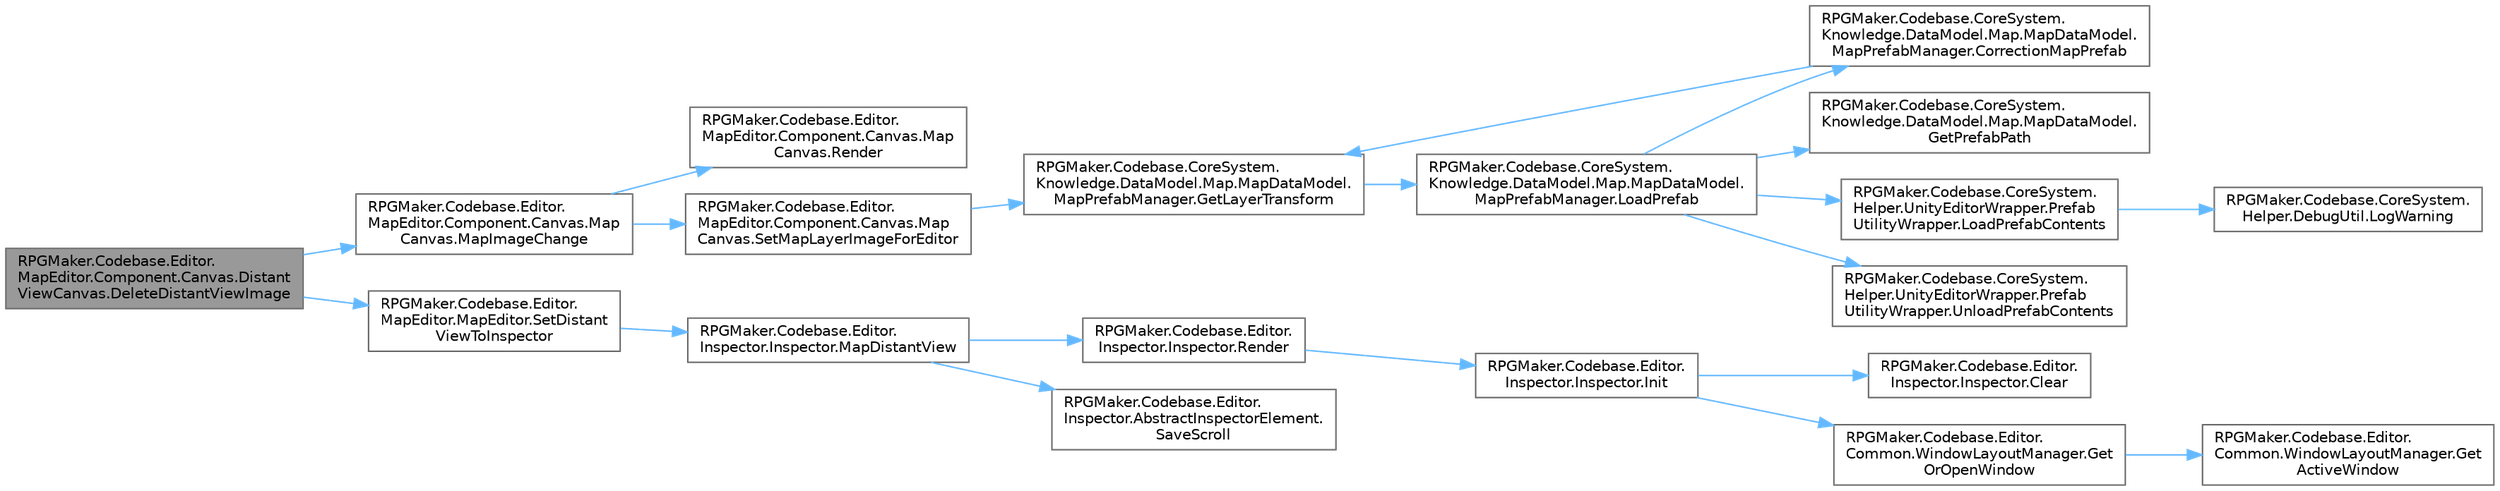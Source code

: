 digraph "RPGMaker.Codebase.Editor.MapEditor.Component.Canvas.DistantViewCanvas.DeleteDistantViewImage"
{
 // LATEX_PDF_SIZE
  bgcolor="transparent";
  edge [fontname=Helvetica,fontsize=10,labelfontname=Helvetica,labelfontsize=10];
  node [fontname=Helvetica,fontsize=10,shape=box,height=0.2,width=0.4];
  rankdir="LR";
  Node1 [id="Node000001",label="RPGMaker.Codebase.Editor.\lMapEditor.Component.Canvas.Distant\lViewCanvas.DeleteDistantViewImage",height=0.2,width=0.4,color="gray40", fillcolor="grey60", style="filled", fontcolor="black",tooltip="😁 遠景画像の削除"];
  Node1 -> Node2 [id="edge1_Node000001_Node000002",color="steelblue1",style="solid",tooltip=" "];
  Node2 [id="Node000002",label="RPGMaker.Codebase.Editor.\lMapEditor.Component.Canvas.Map\lCanvas.MapImageChange",height=0.2,width=0.4,color="grey40", fillcolor="white", style="filled",URL="$da/d63/class_r_p_g_maker_1_1_codebase_1_1_editor_1_1_map_editor_1_1_component_1_1_canvas_1_1_map_canvas.html#ae8497421fbee3fdf2c7163afe5e400fa",tooltip="😁 背景または遠景の画像設定 (表示更新あり)。"];
  Node2 -> Node3 [id="edge2_Node000002_Node000003",color="steelblue1",style="solid",tooltip=" "];
  Node3 [id="Node000003",label="RPGMaker.Codebase.Editor.\lMapEditor.Component.Canvas.Map\lCanvas.Render",height=0.2,width=0.4,color="grey40", fillcolor="white", style="filled",URL="$da/d63/class_r_p_g_maker_1_1_codebase_1_1_editor_1_1_map_editor_1_1_component_1_1_canvas_1_1_map_canvas.html#a2251fde9142862e109ac4894a3769594",tooltip="😁 マップ描画"];
  Node2 -> Node4 [id="edge3_Node000002_Node000004",color="steelblue1",style="solid",tooltip=" "];
  Node4 [id="Node000004",label="RPGMaker.Codebase.Editor.\lMapEditor.Component.Canvas.Map\lCanvas.SetMapLayerImageForEditor",height=0.2,width=0.4,color="grey40", fillcolor="white", style="filled",URL="$da/d63/class_r_p_g_maker_1_1_codebase_1_1_editor_1_1_map_editor_1_1_component_1_1_canvas_1_1_map_canvas.html#a124654a1f7c0a3a4bd272b49b6925ab5",tooltip="😁 背景または遠景の画像設定。"];
  Node4 -> Node5 [id="edge4_Node000004_Node000005",color="steelblue1",style="solid",tooltip=" "];
  Node5 [id="Node000005",label="RPGMaker.Codebase.CoreSystem.\lKnowledge.DataModel.Map.MapDataModel.\lMapPrefabManager.GetLayerTransform",height=0.2,width=0.4,color="grey40", fillcolor="white", style="filled",URL="$dd/db9/class_r_p_g_maker_1_1_codebase_1_1_core_system_1_1_knowledge_1_1_data_model_1_1_map_1_1_map_data_model_1_1_map_prefab_manager.html#aa7e10682bd9659bbf64ee1829a5e1f76",tooltip="😁 レイヤー変身取得"];
  Node5 -> Node6 [id="edge5_Node000005_Node000006",color="steelblue1",style="solid",tooltip=" "];
  Node6 [id="Node000006",label="RPGMaker.Codebase.CoreSystem.\lKnowledge.DataModel.Map.MapDataModel.\lMapPrefabManager.LoadPrefab",height=0.2,width=0.4,color="grey40", fillcolor="white", style="filled",URL="$dd/db9/class_r_p_g_maker_1_1_codebase_1_1_core_system_1_1_knowledge_1_1_data_model_1_1_map_1_1_map_data_model_1_1_map_prefab_manager.html#a242e52d6c89e04659a56c186666f512d",tooltip="😁 重いファイルは必要な時にLoadするための処理"];
  Node6 -> Node7 [id="edge6_Node000006_Node000007",color="steelblue1",style="solid",tooltip=" "];
  Node7 [id="Node000007",label="RPGMaker.Codebase.CoreSystem.\lKnowledge.DataModel.Map.MapDataModel.\lMapPrefabManager.CorrectionMapPrefab",height=0.2,width=0.4,color="grey40", fillcolor="white", style="filled",URL="$dd/db9/class_r_p_g_maker_1_1_codebase_1_1_core_system_1_1_knowledge_1_1_data_model_1_1_map_1_1_map_data_model_1_1_map_prefab_manager.html#affd4bfb9bfd560f9c7d84fc6d740123b",tooltip="😁 新規作成またはロードしたマッププレハブの内容を、使用できる状態に補正する。"];
  Node7 -> Node5 [id="edge7_Node000007_Node000005",color="steelblue1",style="solid",tooltip=" "];
  Node6 -> Node8 [id="edge8_Node000006_Node000008",color="steelblue1",style="solid",tooltip=" "];
  Node8 [id="Node000008",label="RPGMaker.Codebase.CoreSystem.\lKnowledge.DataModel.Map.MapDataModel.\lGetPrefabPath",height=0.2,width=0.4,color="grey40", fillcolor="white", style="filled",URL="$d8/d51/class_r_p_g_maker_1_1_codebase_1_1_core_system_1_1_knowledge_1_1_data_model_1_1_map_1_1_map_data_model.html#a849e43da36a49c1809353e19050800f2",tooltip="😁 プレファブ・パス取得"];
  Node6 -> Node9 [id="edge9_Node000006_Node000009",color="steelblue1",style="solid",tooltip=" "];
  Node9 [id="Node000009",label="RPGMaker.Codebase.CoreSystem.\lHelper.UnityEditorWrapper.Prefab\lUtilityWrapper.LoadPrefabContents",height=0.2,width=0.4,color="grey40", fillcolor="white", style="filled",URL="$dd/d78/class_r_p_g_maker_1_1_codebase_1_1_core_system_1_1_helper_1_1_unity_editor_wrapper_1_1_prefab_utility_wrapper.html#a0e5484709cd9d49495f730fdd7cc3e84",tooltip="😁 プレファブ内容読込"];
  Node9 -> Node10 [id="edge10_Node000009_Node000010",color="steelblue1",style="solid",tooltip=" "];
  Node10 [id="Node000010",label="RPGMaker.Codebase.CoreSystem.\lHelper.DebugUtil.LogWarning",height=0.2,width=0.4,color="grey40", fillcolor="white", style="filled",URL="$d0/dba/class_r_p_g_maker_1_1_codebase_1_1_core_system_1_1_helper_1_1_debug_util.html#a6f68e12e2f77835f0734dde740a47814",tooltip="😁 オブジェクトを文字列化して警告メッセージをUnityコンソールに表示する。"];
  Node6 -> Node11 [id="edge11_Node000006_Node000011",color="steelblue1",style="solid",tooltip=" "];
  Node11 [id="Node000011",label="RPGMaker.Codebase.CoreSystem.\lHelper.UnityEditorWrapper.Prefab\lUtilityWrapper.UnloadPrefabContents",height=0.2,width=0.4,color="grey40", fillcolor="white", style="filled",URL="$dd/d78/class_r_p_g_maker_1_1_codebase_1_1_core_system_1_1_helper_1_1_unity_editor_wrapper_1_1_prefab_utility_wrapper.html#a53bbabb88d5752c05d2c87b8c5228dec",tooltip="😁 プレファブ内容アンロード"];
  Node1 -> Node12 [id="edge12_Node000001_Node000012",color="steelblue1",style="solid",tooltip=" "];
  Node12 [id="Node000012",label="RPGMaker.Codebase.Editor.\lMapEditor.MapEditor.SetDistant\lViewToInspector",height=0.2,width=0.4,color="grey40", fillcolor="white", style="filled",URL="$d1/d2d/class_r_p_g_maker_1_1_codebase_1_1_editor_1_1_map_editor_1_1_map_editor.html#a3c6c9dc5448f8dbeadda55ad45c27c83",tooltip="😁 インスペクターに遠景を表示"];
  Node12 -> Node13 [id="edge13_Node000012_Node000013",color="steelblue1",style="solid",tooltip=" "];
  Node13 [id="Node000013",label="RPGMaker.Codebase.Editor.\lInspector.Inspector.MapDistantView",height=0.2,width=0.4,color="grey40", fillcolor="white", style="filled",URL="$d4/da1/class_r_p_g_maker_1_1_codebase_1_1_editor_1_1_inspector_1_1_inspector.html#aed9d807460f34277c7b312c61b9bbb70",tooltip="😁 遠景"];
  Node13 -> Node14 [id="edge14_Node000013_Node000014",color="steelblue1",style="solid",tooltip=" "];
  Node14 [id="Node000014",label="RPGMaker.Codebase.Editor.\lInspector.Inspector.Render",height=0.2,width=0.4,color="grey40", fillcolor="white", style="filled",URL="$d4/da1/class_r_p_g_maker_1_1_codebase_1_1_editor_1_1_inspector_1_1_inspector.html#a1b3b17d52311ea244b18b389df8c2b5c",tooltip="😁 描画"];
  Node14 -> Node15 [id="edge15_Node000014_Node000015",color="steelblue1",style="solid",tooltip=" "];
  Node15 [id="Node000015",label="RPGMaker.Codebase.Editor.\lInspector.Inspector.Init",height=0.2,width=0.4,color="grey40", fillcolor="white", style="filled",URL="$d4/da1/class_r_p_g_maker_1_1_codebase_1_1_editor_1_1_inspector_1_1_inspector.html#a9fd159ca00e34217c8748d03a72a95cc",tooltip="😁 初期化"];
  Node15 -> Node16 [id="edge16_Node000015_Node000016",color="steelblue1",style="solid",tooltip=" "];
  Node16 [id="Node000016",label="RPGMaker.Codebase.Editor.\lInspector.Inspector.Clear",height=0.2,width=0.4,color="grey40", fillcolor="white", style="filled",URL="$d4/da1/class_r_p_g_maker_1_1_codebase_1_1_editor_1_1_inspector_1_1_inspector.html#a566d32cf7bf6badc0cdfb781137f0895",tooltip="😁 クリアー"];
  Node15 -> Node17 [id="edge17_Node000015_Node000017",color="steelblue1",style="solid",tooltip=" "];
  Node17 [id="Node000017",label="RPGMaker.Codebase.Editor.\lCommon.WindowLayoutManager.Get\lOrOpenWindow",height=0.2,width=0.4,color="grey40", fillcolor="white", style="filled",URL="$d1/dcb/class_r_p_g_maker_1_1_codebase_1_1_editor_1_1_common_1_1_window_layout_manager.html#a800df5ea8f1279e857a7930eadc791c4",tooltip="😁 layoutIDからウィンドウを取得（開いてなければ開く）"];
  Node17 -> Node18 [id="edge18_Node000017_Node000018",color="steelblue1",style="solid",tooltip=" "];
  Node18 [id="Node000018",label="RPGMaker.Codebase.Editor.\lCommon.WindowLayoutManager.Get\lActiveWindow",height=0.2,width=0.4,color="grey40", fillcolor="white", style="filled",URL="$d1/dcb/class_r_p_g_maker_1_1_codebase_1_1_editor_1_1_common_1_1_window_layout_manager.html#a5d6a0f96e987d3d534af55f13296b8c1",tooltip="😁 指定したIDのウィンドウを取得する"];
  Node13 -> Node19 [id="edge19_Node000013_Node000019",color="steelblue1",style="solid",tooltip=" "];
  Node19 [id="Node000019",label="RPGMaker.Codebase.Editor.\lInspector.AbstractInspectorElement.\lSaveScroll",height=0.2,width=0.4,color="grey40", fillcolor="white", style="filled",URL="$d5/d42/class_r_p_g_maker_1_1_codebase_1_1_editor_1_1_inspector_1_1_abstract_inspector_element.html#a0ced2de704698b81d840db07779842b8",tooltip="😁 スクロール保存"];
}

